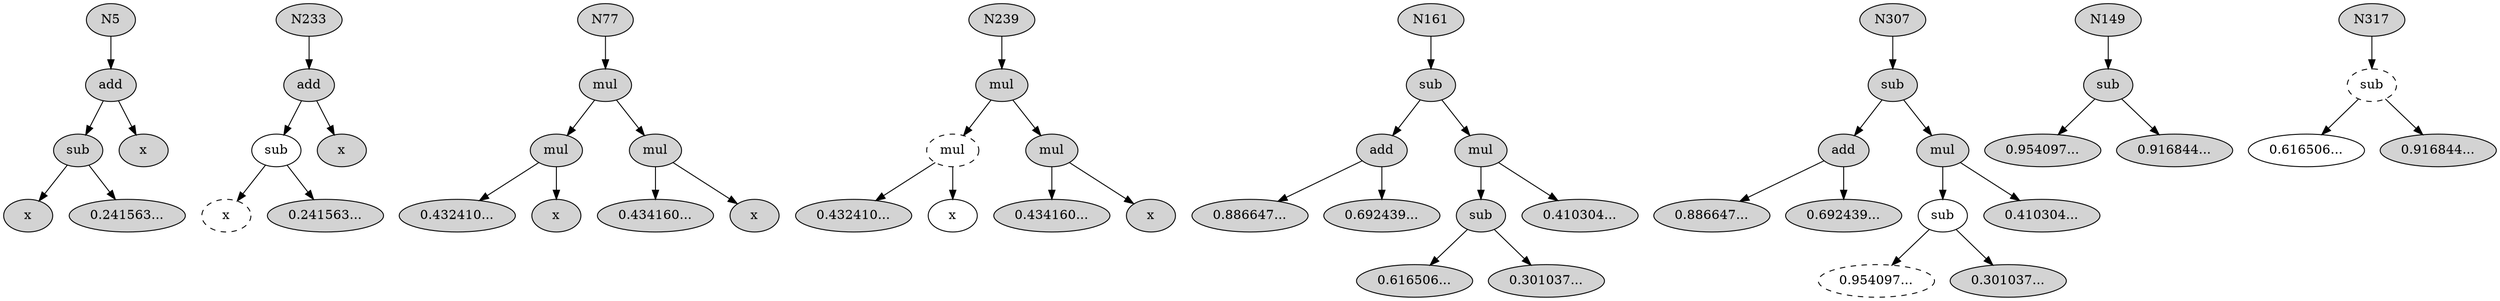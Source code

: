 digraph Population_1 {
N5[ style="filled"  label="N5"];
N5 -> N6;
N6[ style="filled"  label="add"];
N6 -> N11;
N11[ style="filled"  label="sub"];
N11 -> N14;
N14[ style="filled"  label="x"];
N11 -> N17;
N17[ style="filled"  label="0.241563..."];
N6 -> N22;
N22[ style="filled"  label="x"];

N233[ style="filled"  label="N233"];
N233 -> N234;
N234[ style="filled"  label="add"];
N234 -> N235;
N235[ style="solid"  label="sub"];
N235 -> N243;
N243[ style="dashed"  label="x"];
N235 -> N237;
N237[ style="filled"  label="0.241563..."];
N234 -> N238;
N238[ style="filled"  label="x"];

N77[ style="filled"  label="N77"];
N77 -> N78;
N78[ style="filled"  label="mul"];
N78 -> N79;
N79[ style="filled"  label="mul"];
N79 -> N84;
N84[ style="filled"  label="0.432410..."];
N79 -> N89;
N89[ style="filled"  label="x"];
N78 -> N90;
N90[ style="filled"  label="mul"];
N90 -> N95;
N95[ style="filled"  label="0.434160..."];
N90 -> N100;
N100[ style="filled"  label="x"];

N239[ style="filled"  label="N239"];
N239 -> N240;
N240[ style="filled"  label="mul"];
N240 -> N241;
N241[ style="dashed"  label="mul"];
N241 -> N242;
N242[ style="filled"  label="0.432410..."];
N241 -> N236;
N236[ style="solid"  label="x"];
N240 -> N244;
N244[ style="filled"  label="mul"];
N244 -> N245;
N245[ style="filled"  label="0.434160..."];
N244 -> N246;
N246[ style="filled"  label="x"];

N161[ style="filled"  label="N161"];
N161 -> N162;
N162[ style="filled"  label="sub"];
N162 -> N163;
N163[ style="filled"  label="add"];
N163 -> N168;
N168[ style="filled"  label="0.886647..."];
N163 -> N173;
N173[ style="filled"  label="0.692439..."];
N162 -> N174;
N174[ style="filled"  label="mul"];
N174 -> N179;
N179[ style="filled"  label="sub"];
N179 -> N182;
N182[ style="filled"  label="0.616506..."];
N179 -> N185;
N185[ style="filled"  label="0.301037..."];
N174 -> N190;
N190[ style="filled"  label="0.410304..."];

N307[ style="filled"  label="N307"];
N307 -> N308;
N308[ style="filled"  label="sub"];
N308 -> N309;
N309[ style="filled"  label="add"];
N309 -> N310;
N310[ style="filled"  label="0.886647..."];
N309 -> N311;
N311[ style="filled"  label="0.692439..."];
N308 -> N312;
N312[ style="filled"  label="mul"];
N312 -> N313;
N313[ style="solid"  label="sub"];
N313 -> N319;
N319[ style="dashed"  label="0.954097..."];
N313 -> N315;
N315[ style="filled"  label="0.301037..."];
N312 -> N316;
N316[ style="filled"  label="0.410304..."];

N149[ style="filled"  label="N149"];
N149 -> N150;
N150[ style="filled"  label="sub"];
N150 -> N155;
N155[ style="filled"  label="0.954097..."];
N150 -> N160;
N160[ style="filled"  label="0.916844..."];

N317[ style="filled"  label="N317"];
N317 -> N318;
N318[ style="dashed"  label="sub"];
N318 -> N314;
N314[ style="solid"  label="0.616506..."];
N318 -> N320;
N320[ style="filled"  label="0.916844..."];

}
